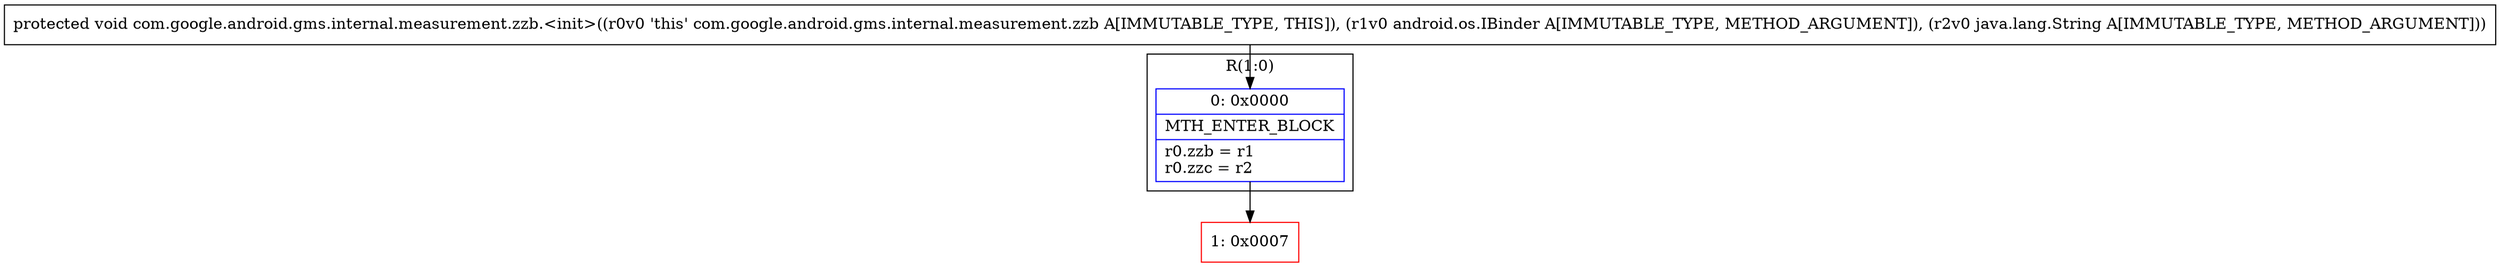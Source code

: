 digraph "CFG forcom.google.android.gms.internal.measurement.zzb.\<init\>(Landroid\/os\/IBinder;Ljava\/lang\/String;)V" {
subgraph cluster_Region_2113549270 {
label = "R(1:0)";
node [shape=record,color=blue];
Node_0 [shape=record,label="{0\:\ 0x0000|MTH_ENTER_BLOCK\l|r0.zzb = r1\lr0.zzc = r2\l}"];
}
Node_1 [shape=record,color=red,label="{1\:\ 0x0007}"];
MethodNode[shape=record,label="{protected void com.google.android.gms.internal.measurement.zzb.\<init\>((r0v0 'this' com.google.android.gms.internal.measurement.zzb A[IMMUTABLE_TYPE, THIS]), (r1v0 android.os.IBinder A[IMMUTABLE_TYPE, METHOD_ARGUMENT]), (r2v0 java.lang.String A[IMMUTABLE_TYPE, METHOD_ARGUMENT])) }"];
MethodNode -> Node_0;
Node_0 -> Node_1;
}

